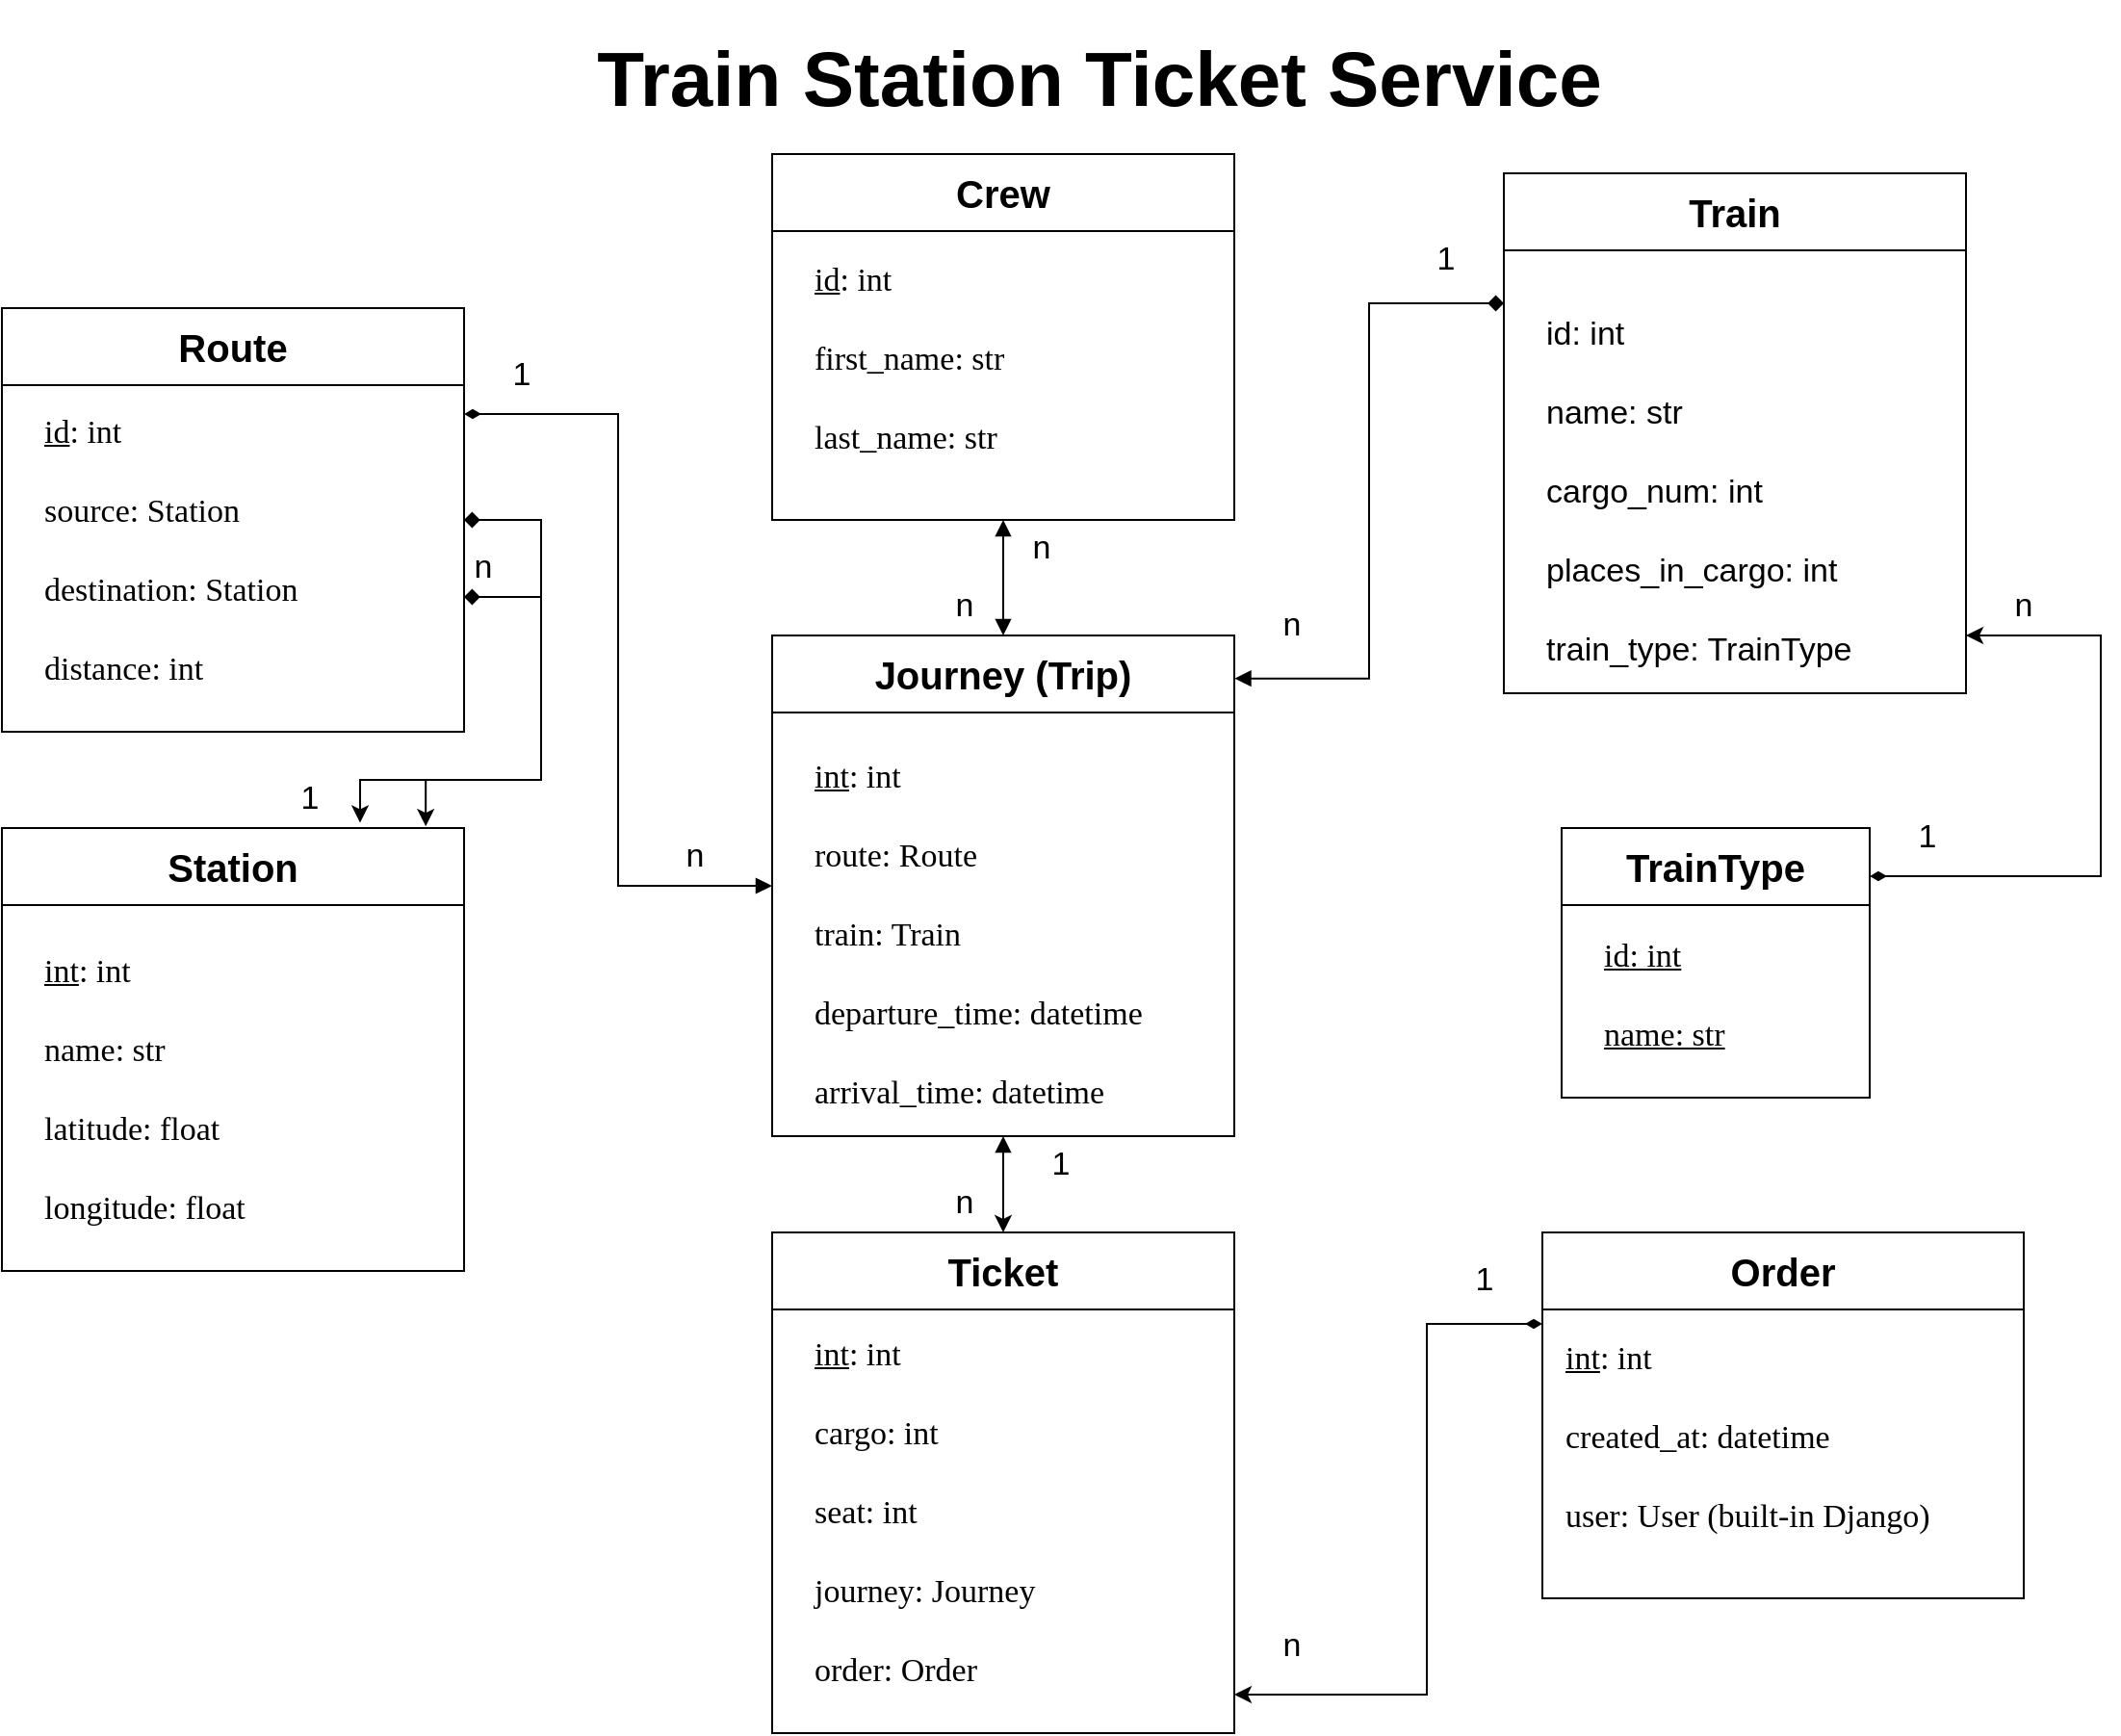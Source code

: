 <mxfile version="22.1.22" type="embed">
  <diagram name="Page-1" id="OVcS8Alv_T-uJs1jZaDE">
    <mxGraphModel dx="807" dy="453" grid="1" gridSize="10" guides="1" tooltips="1" connect="1" arrows="1" fold="1" page="1" pageScale="1" pageWidth="850" pageHeight="1100" math="0" shadow="0">
      <root>
        <mxCell id="0" />
        <mxCell id="1" parent="0" />
        <mxCell id="XHiDL_9w_AK1erUn259C-10" value="&lt;font style=&quot;font-size: 20px;&quot;&gt;Station&lt;/font&gt;" style="swimlane;whiteSpace=wrap;html=1;fontSize=15;startSize=40;" parent="1" vertex="1">
          <mxGeometry x="110" y="440" width="240" height="230" as="geometry">
            <mxRectangle x="510" y="110" width="100" height="30" as="alternateBounds" />
          </mxGeometry>
        </mxCell>
        <mxCell id="XHiDL_9w_AK1erUn259C-11" value="&lt;div&gt;&lt;u&gt;int&lt;/u&gt;: int&lt;/div&gt;&lt;div&gt;&lt;span style=&quot;background-color: initial;&quot;&gt;&lt;br&gt;&lt;/span&gt;&lt;/div&gt;&lt;div&gt;&lt;span style=&quot;background-color: initial;&quot;&gt;name: str&lt;/span&gt;&lt;br&gt;&lt;/div&gt;&lt;div&gt;&lt;br&gt;&lt;/div&gt;&lt;div&gt;latitude: float&lt;/div&gt;&lt;div&gt;&lt;br&gt;&lt;/div&gt;&lt;div&gt;longitude: float&lt;/div&gt;" style="text;html=1;align=left;verticalAlign=bottom;resizable=0;points=[];autosize=1;strokeColor=none;fillColor=none;fontSize=17;horizontal=1;fontFamily=Tahoma;" parent="XHiDL_9w_AK1erUn259C-10" vertex="1">
          <mxGeometry x="20" y="50" width="140" height="160" as="geometry" />
        </mxCell>
        <mxCell id="41" style="edgeStyle=orthogonalEdgeStyle;rounded=0;orthogonalLoop=1;jettySize=auto;html=1;exitX=1;exitY=0.25;exitDx=0;exitDy=0;startArrow=diamondThin;startFill=1;" edge="1" parent="1">
          <mxGeometry relative="1" as="geometry">
            <mxPoint x="1080" y="465" as="sourcePoint" />
            <mxPoint x="1130" y="340" as="targetPoint" />
            <Array as="points">
              <mxPoint x="1200" y="465" />
              <mxPoint x="1200" y="340" />
            </Array>
          </mxGeometry>
        </mxCell>
        <mxCell id="4" value="&lt;font style=&quot;font-size: 20px;&quot;&gt;TrainType&lt;/font&gt;" style="swimlane;whiteSpace=wrap;html=1;fontSize=15;startSize=40;" vertex="1" parent="1">
          <mxGeometry x="920" y="440" width="160" height="140" as="geometry">
            <mxRectangle x="510" y="110" width="100" height="30" as="alternateBounds" />
          </mxGeometry>
        </mxCell>
        <mxCell id="5" value="&lt;div&gt;&lt;u&gt;id: int&lt;/u&gt;&lt;/div&gt;&lt;div&gt;&lt;u&gt;&lt;br&gt;&lt;/u&gt;&lt;/div&gt;&lt;div&gt;&lt;u&gt;name: str&lt;/u&gt;&lt;/div&gt;" style="text;html=1;align=left;verticalAlign=bottom;resizable=0;points=[];autosize=1;strokeColor=none;fillColor=none;fontSize=17;horizontal=1;fontFamily=Tahoma;" vertex="1" parent="4">
          <mxGeometry x="20" y="50" width="100" height="70" as="geometry" />
        </mxCell>
        <mxCell id="7" value="Train" style="swimlane;whiteSpace=wrap;html=1;fontSize=20;startSize=40;" vertex="1" parent="1">
          <mxGeometry x="890" y="100" width="240" height="270" as="geometry">
            <mxRectangle x="510" y="110" width="100" height="30" as="alternateBounds" />
          </mxGeometry>
        </mxCell>
        <mxCell id="8" value="&lt;div align=&quot;left&quot;&gt;&lt;font face=&quot;Helvetica&quot;&gt;id: int&lt;/font&gt;&lt;/div&gt;&lt;div align=&quot;left&quot;&gt;&lt;font face=&quot;Helvetica&quot;&gt;&lt;br&gt;&lt;/font&gt;&lt;/div&gt;&lt;div align=&quot;left&quot;&gt;&lt;font face=&quot;Helvetica&quot;&gt;name: str&lt;/font&gt;&lt;/div&gt;&lt;div align=&quot;left&quot;&gt;&lt;font face=&quot;Helvetica&quot;&gt;&lt;br&gt;&lt;/font&gt;&lt;/div&gt;&lt;div align=&quot;left&quot;&gt;&lt;font face=&quot;Helvetica&quot;&gt;cargo_num: int&lt;/font&gt;&lt;/div&gt;&lt;div align=&quot;left&quot;&gt;&lt;font face=&quot;Helvetica&quot;&gt;&lt;br&gt;&lt;/font&gt;&lt;/div&gt;&lt;div align=&quot;left&quot;&gt;&lt;font face=&quot;Helvetica&quot;&gt;places_in_cargo: int&lt;/font&gt;&lt;/div&gt;&lt;div align=&quot;left&quot;&gt;&lt;font face=&quot;Helvetica&quot;&gt;&lt;br&gt;&lt;/font&gt;&lt;/div&gt;&lt;div align=&quot;left&quot;&gt;&lt;font face=&quot;Helvetica&quot;&gt;train_type: TrainType&lt;/font&gt;&lt;/div&gt;" style="text;html=1;align=left;verticalAlign=bottom;resizable=0;points=[];autosize=1;strokeColor=none;fillColor=none;fontSize=17;horizontal=1;fontFamily=Tahoma;" vertex="1" parent="7">
          <mxGeometry x="20" y="50" width="180" height="210" as="geometry" />
        </mxCell>
        <mxCell id="56" style="edgeStyle=orthogonalEdgeStyle;rounded=0;orthogonalLoop=1;jettySize=auto;html=1;exitX=1;exitY=0.25;exitDx=0;exitDy=0;entryX=0;entryY=0.5;entryDx=0;entryDy=0;startArrow=diamondThin;startFill=1;endArrow=block;endFill=1;" edge="1" parent="1" source="17" target="33">
          <mxGeometry relative="1" as="geometry">
            <mxPoint x="480" y="460" as="targetPoint" />
          </mxGeometry>
        </mxCell>
        <mxCell id="17" value="&lt;font style=&quot;font-size: 20px;&quot;&gt;Route&lt;/font&gt;" style="swimlane;whiteSpace=wrap;html=1;fontSize=15;startSize=40;movable=1;resizable=1;rotatable=1;deletable=1;editable=1;locked=0;connectable=1;" vertex="1" parent="1">
          <mxGeometry x="110" y="170" width="240" height="220" as="geometry">
            <mxRectangle x="510" y="110" width="100" height="30" as="alternateBounds" />
          </mxGeometry>
        </mxCell>
        <mxCell id="18" value="&lt;div style=&quot;&quot;&gt;&lt;u&gt;id&lt;/u&gt;: int&lt;/div&gt;&lt;div style=&quot;&quot;&gt;&lt;br&gt;&lt;/div&gt;&lt;div style=&quot;&quot;&gt;source: Station&lt;/div&gt;&lt;div style=&quot;&quot;&gt;&lt;br&gt;&lt;/div&gt;&lt;div style=&quot;&quot;&gt;destination:&amp;nbsp;&lt;span style=&quot;background-color: initial;&quot;&gt;Station&lt;/span&gt;&lt;/div&gt;&lt;div style=&quot;&quot;&gt;&lt;br&gt;&lt;/div&gt;&lt;div style=&quot;&quot;&gt;distance: int&lt;/div&gt;" style="text;html=1;align=left;verticalAlign=bottom;resizable=1;points=[];autosize=1;strokeColor=none;fillColor=none;fontSize=17;horizontal=1;fontFamily=Tahoma;movable=1;rotatable=1;deletable=1;editable=1;locked=0;connectable=1;" vertex="1" parent="17">
          <mxGeometry x="20" y="40" width="170" height="160" as="geometry" />
        </mxCell>
        <mxCell id="27" value="&lt;font style=&quot;font-size: 20px;&quot;&gt;Ticket&lt;/font&gt;" style="swimlane;whiteSpace=wrap;html=1;fontSize=15;startSize=40;" vertex="1" parent="1">
          <mxGeometry x="510" y="650" width="240" height="260" as="geometry">
            <mxRectangle x="510" y="110" width="100" height="30" as="alternateBounds" />
          </mxGeometry>
        </mxCell>
        <mxCell id="28" value="&lt;div&gt;&lt;u&gt;int&lt;/u&gt;: int&lt;/div&gt;&lt;div&gt;&lt;span style=&quot;background-color: initial;&quot;&gt;&lt;br&gt;&lt;/span&gt;&lt;/div&gt;&lt;div&gt;cargo: int&lt;/div&gt;&lt;div&gt;&lt;br&gt;&lt;/div&gt;&lt;div&gt;seat: int&lt;/div&gt;&lt;div&gt;&lt;br&gt;&lt;/div&gt;&lt;div&gt;journey: Journey&lt;/div&gt;&lt;div&gt;&lt;br&gt;&lt;/div&gt;&lt;div&gt;order: Order&lt;/div&gt;" style="text;html=1;align=left;verticalAlign=bottom;resizable=0;points=[];autosize=1;strokeColor=none;fillColor=none;fontSize=17;horizontal=1;fontFamily=Tahoma;" vertex="1" parent="27">
          <mxGeometry x="20" y="40" width="150" height="200" as="geometry" />
        </mxCell>
        <mxCell id="50" style="edgeStyle=none;rounded=0;orthogonalLoop=1;jettySize=auto;html=1;exitX=0.5;exitY=1;exitDx=0;exitDy=0;entryX=0.5;entryY=0;entryDx=0;entryDy=0;startArrow=block;startFill=1;endArrow=block;endFill=1;" edge="1" parent="1" source="29" target="33">
          <mxGeometry relative="1" as="geometry" />
        </mxCell>
        <mxCell id="29" value="&lt;font style=&quot;font-size: 20px;&quot;&gt;Crew&lt;/font&gt;" style="swimlane;whiteSpace=wrap;html=1;fontSize=15;startSize=40;movable=1;resizable=1;rotatable=1;deletable=1;editable=1;locked=0;connectable=1;" vertex="1" parent="1">
          <mxGeometry x="510" y="90" width="240" height="190" as="geometry">
            <mxRectangle x="510" y="110" width="100" height="30" as="alternateBounds" />
          </mxGeometry>
        </mxCell>
        <mxCell id="30" value="&lt;div style=&quot;&quot;&gt;&lt;u&gt;id&lt;/u&gt;: int&lt;/div&gt;&lt;div style=&quot;&quot;&gt;&lt;br&gt;&lt;/div&gt;&lt;div style=&quot;&quot;&gt;first_name: str&lt;/div&gt;&lt;div style=&quot;&quot;&gt;&lt;br&gt;&lt;/div&gt;&lt;div style=&quot;&quot;&gt;last_name: str&lt;/div&gt;" style="text;html=1;align=left;verticalAlign=bottom;resizable=1;points=[];autosize=1;strokeColor=none;fillColor=none;fontSize=17;horizontal=1;fontFamily=Tahoma;movable=1;rotatable=1;deletable=1;editable=1;locked=0;connectable=1;" vertex="1" parent="29">
          <mxGeometry x="20" y="40" width="130" height="120" as="geometry" />
        </mxCell>
        <mxCell id="70" style="edgeStyle=none;rounded=0;orthogonalLoop=1;jettySize=auto;html=1;exitX=0.5;exitY=1;exitDx=0;exitDy=0;entryX=0.5;entryY=0;entryDx=0;entryDy=0;elbow=vertical;startArrow=block;startFill=1;" edge="1" parent="1" source="33" target="27">
          <mxGeometry relative="1" as="geometry" />
        </mxCell>
        <mxCell id="33" value="&lt;font style=&quot;font-size: 20px;&quot;&gt;Journey (Trip)&lt;/font&gt;" style="swimlane;whiteSpace=wrap;html=1;fontSize=15;startSize=40;" vertex="1" parent="1">
          <mxGeometry x="510" y="340" width="240" height="260" as="geometry">
            <mxRectangle x="510" y="110" width="100" height="30" as="alternateBounds" />
          </mxGeometry>
        </mxCell>
        <mxCell id="34" value="&lt;div&gt;&lt;u&gt;int&lt;/u&gt;: int&lt;/div&gt;&lt;div&gt;&lt;span style=&quot;background-color: initial;&quot;&gt;&lt;br&gt;&lt;/span&gt;&lt;/div&gt;&lt;div&gt;route: Route&lt;/div&gt;&lt;div&gt;&lt;br&gt;&lt;/div&gt;&lt;div&gt;train: Train&lt;/div&gt;&lt;div&gt;&lt;br&gt;&lt;/div&gt;&lt;div&gt;departure_time: datetime&lt;/div&gt;&lt;div&gt;&lt;br&gt;&lt;/div&gt;&lt;div&gt;arrival_time: datetime&lt;/div&gt;" style="text;html=1;align=left;verticalAlign=bottom;resizable=0;points=[];autosize=1;strokeColor=none;fillColor=none;fontSize=17;horizontal=1;fontFamily=Tahoma;" vertex="1" parent="33">
          <mxGeometry x="20" y="50" width="220" height="200" as="geometry" />
        </mxCell>
        <mxCell id="47" style="edgeStyle=orthogonalEdgeStyle;rounded=0;orthogonalLoop=1;jettySize=auto;html=1;exitX=0;exitY=0.25;exitDx=0;exitDy=0;startArrow=diamondThin;startFill=1;" edge="1" parent="1" source="37">
          <mxGeometry relative="1" as="geometry">
            <mxPoint x="750" y="890" as="targetPoint" />
            <Array as="points">
              <mxPoint x="850" y="698" />
              <mxPoint x="850" y="890" />
            </Array>
          </mxGeometry>
        </mxCell>
        <mxCell id="37" value="&lt;font style=&quot;font-size: 20px;&quot;&gt;Order&lt;/font&gt;" style="swimlane;whiteSpace=wrap;html=1;fontSize=15;startSize=40;" vertex="1" parent="1">
          <mxGeometry x="910" y="650" width="250" height="190" as="geometry">
            <mxRectangle x="510" y="110" width="100" height="30" as="alternateBounds" />
          </mxGeometry>
        </mxCell>
        <mxCell id="38" value="&lt;div&gt;&lt;u&gt;int&lt;/u&gt;: int&lt;/div&gt;&lt;div&gt;&lt;span style=&quot;background-color: initial;&quot;&gt;&lt;br&gt;&lt;/span&gt;&lt;/div&gt;&lt;div&gt;created_at: datetime&lt;/div&gt;&lt;div&gt;&lt;br&gt;&lt;/div&gt;&lt;div&gt;user: User (built-in Django)&lt;/div&gt;" style="text;html=1;align=left;verticalAlign=bottom;resizable=0;points=[];autosize=1;strokeColor=none;fillColor=none;fontSize=17;horizontal=1;fontFamily=Tahoma;" vertex="1" parent="37">
          <mxGeometry x="10" y="40" width="230" height="120" as="geometry" />
        </mxCell>
        <mxCell id="42" value="&lt;font style=&quot;font-size: 17px;&quot;&gt;n&lt;/font&gt;" style="text;strokeColor=none;align=center;fillColor=none;html=1;verticalAlign=middle;whiteSpace=wrap;rounded=0;" vertex="1" parent="1">
          <mxGeometry x="1130" y="310" width="60" height="30" as="geometry" />
        </mxCell>
        <mxCell id="43" value="&lt;font style=&quot;font-size: 17px;&quot;&gt;1&lt;/font&gt;" style="text;strokeColor=none;align=center;fillColor=none;html=1;verticalAlign=middle;whiteSpace=wrap;rounded=0;" vertex="1" parent="1">
          <mxGeometry x="1080" y="430" width="60" height="30" as="geometry" />
        </mxCell>
        <mxCell id="48" value="&lt;font style=&quot;font-size: 17px;&quot;&gt;n&lt;/font&gt;" style="text;strokeColor=none;align=center;fillColor=none;html=1;verticalAlign=middle;whiteSpace=wrap;rounded=0;" vertex="1" parent="1">
          <mxGeometry x="750" y="850" width="60" height="30" as="geometry" />
        </mxCell>
        <mxCell id="49" value="&lt;font style=&quot;font-size: 17px;&quot;&gt;1&lt;/font&gt;" style="text;strokeColor=none;align=center;fillColor=none;html=1;verticalAlign=middle;whiteSpace=wrap;rounded=0;" vertex="1" parent="1">
          <mxGeometry x="850" y="660" width="60" height="30" as="geometry" />
        </mxCell>
        <mxCell id="51" value="&lt;font style=&quot;font-size: 17px;&quot;&gt;n&lt;/font&gt;" style="text;strokeColor=none;align=center;fillColor=none;html=1;verticalAlign=middle;whiteSpace=wrap;rounded=0;" vertex="1" parent="1">
          <mxGeometry x="620" y="280" width="60" height="30" as="geometry" />
        </mxCell>
        <mxCell id="52" value="&lt;font style=&quot;font-size: 17px;&quot;&gt;n&lt;/font&gt;" style="text;strokeColor=none;align=center;fillColor=none;html=1;verticalAlign=middle;whiteSpace=wrap;rounded=0;" vertex="1" parent="1">
          <mxGeometry x="580" y="310" width="60" height="30" as="geometry" />
        </mxCell>
        <mxCell id="53" style="edgeStyle=orthogonalEdgeStyle;rounded=0;orthogonalLoop=1;jettySize=auto;html=1;exitX=0;exitY=0.25;exitDx=0;exitDy=0;entryX=1.001;entryY=0.086;entryDx=0;entryDy=0;entryPerimeter=0;startArrow=diamond;startFill=1;endArrow=block;endFill=1;" edge="1" parent="1" source="7" target="33">
          <mxGeometry relative="1" as="geometry" />
        </mxCell>
        <mxCell id="54" value="&lt;font style=&quot;font-size: 17px;&quot;&gt;n&lt;/font&gt;" style="text;strokeColor=none;align=center;fillColor=none;html=1;verticalAlign=middle;whiteSpace=wrap;rounded=0;" vertex="1" parent="1">
          <mxGeometry x="750" y="320" width="60" height="30" as="geometry" />
        </mxCell>
        <mxCell id="55" value="&lt;font style=&quot;font-size: 17px;&quot;&gt;1&lt;/font&gt;" style="text;strokeColor=none;align=center;fillColor=none;html=1;verticalAlign=middle;whiteSpace=wrap;rounded=0;" vertex="1" parent="1">
          <mxGeometry x="830" y="130" width="60" height="30" as="geometry" />
        </mxCell>
        <mxCell id="57" value="&lt;font style=&quot;font-size: 17px;&quot;&gt;n&lt;/font&gt;" style="text;strokeColor=none;align=center;fillColor=none;html=1;verticalAlign=middle;whiteSpace=wrap;rounded=0;" vertex="1" parent="1">
          <mxGeometry x="440" y="440" width="60" height="30" as="geometry" />
        </mxCell>
        <mxCell id="58" value="&lt;font style=&quot;font-size: 17px;&quot;&gt;1&lt;/font&gt;" style="text;strokeColor=none;align=center;fillColor=none;html=1;verticalAlign=middle;whiteSpace=wrap;rounded=0;" vertex="1" parent="1">
          <mxGeometry x="350" y="190" width="60" height="30" as="geometry" />
        </mxCell>
        <mxCell id="61" style="edgeStyle=orthogonalEdgeStyle;rounded=0;orthogonalLoop=1;jettySize=auto;html=1;entryX=0.917;entryY=-0.004;entryDx=0;entryDy=0;entryPerimeter=0;elbow=vertical;startArrow=diamond;startFill=1;exitX=1;exitY=0.5;exitDx=0;exitDy=0;" edge="1" parent="1" source="17" target="XHiDL_9w_AK1erUn259C-10">
          <mxGeometry relative="1" as="geometry">
            <mxPoint x="360" y="280" as="sourcePoint" />
            <Array as="points">
              <mxPoint x="390" y="280" />
              <mxPoint x="390" y="415" />
              <mxPoint x="330" y="415" />
            </Array>
          </mxGeometry>
        </mxCell>
        <mxCell id="62" style="edgeStyle=orthogonalEdgeStyle;rounded=0;orthogonalLoop=1;jettySize=auto;html=1;entryX=0.775;entryY=-0.012;entryDx=0;entryDy=0;entryPerimeter=0;elbow=vertical;startArrow=diamond;startFill=1;" edge="1" parent="1" target="XHiDL_9w_AK1erUn259C-10">
          <mxGeometry relative="1" as="geometry">
            <mxPoint x="350" y="320" as="sourcePoint" />
            <Array as="points">
              <mxPoint x="350" y="320" />
              <mxPoint x="390" y="320" />
              <mxPoint x="390" y="415" />
              <mxPoint x="296" y="415" />
            </Array>
          </mxGeometry>
        </mxCell>
        <mxCell id="63" value="&lt;font style=&quot;font-size: 17px;&quot;&gt;n&lt;/font&gt;" style="text;strokeColor=none;align=center;fillColor=none;html=1;verticalAlign=middle;whiteSpace=wrap;rounded=0;" vertex="1" parent="1">
          <mxGeometry x="330" y="290" width="60" height="30" as="geometry" />
        </mxCell>
        <mxCell id="64" value="&lt;font style=&quot;font-size: 17px;&quot;&gt;1&lt;/font&gt;" style="text;strokeColor=none;align=center;fillColor=none;html=1;verticalAlign=middle;whiteSpace=wrap;rounded=0;" vertex="1" parent="1">
          <mxGeometry x="240" y="410" width="60" height="30" as="geometry" />
        </mxCell>
        <mxCell id="65" value="&lt;font size=&quot;1&quot; style=&quot;&quot;&gt;&lt;b style=&quot;font-size: 40px;&quot;&gt;Train Station Ticket Service&lt;/b&gt;&lt;/font&gt;" style="text;strokeColor=none;align=center;fillColor=none;html=1;verticalAlign=middle;whiteSpace=wrap;rounded=0;" vertex="1" parent="1">
          <mxGeometry x="360" y="10" width="640" height="80" as="geometry" />
        </mxCell>
        <mxCell id="67" value="&lt;font style=&quot;font-size: 17px;&quot;&gt;1&lt;/font&gt;" style="text;strokeColor=none;align=center;fillColor=none;html=1;verticalAlign=middle;whiteSpace=wrap;rounded=0;" vertex="1" parent="1">
          <mxGeometry x="630" y="600" width="60" height="30" as="geometry" />
        </mxCell>
        <mxCell id="68" value="&lt;font style=&quot;font-size: 17px;&quot;&gt;n&lt;/font&gt;" style="text;strokeColor=none;align=center;fillColor=none;html=1;verticalAlign=middle;whiteSpace=wrap;rounded=0;" vertex="1" parent="1">
          <mxGeometry x="580" y="620" width="60" height="30" as="geometry" />
        </mxCell>
      </root>
    </mxGraphModel>
  </diagram>
</mxfile>
